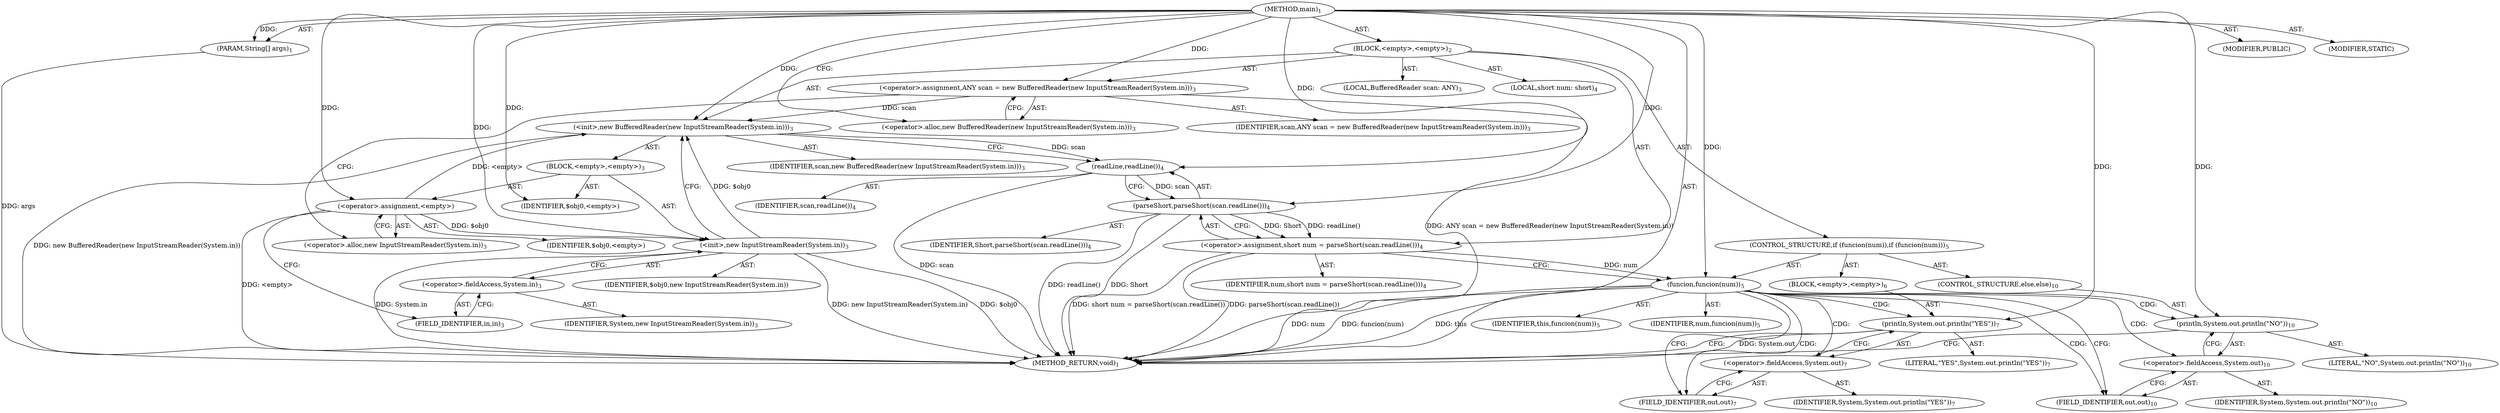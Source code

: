 digraph "main" {  
"19" [label = <(METHOD,main)<SUB>1</SUB>> ]
"20" [label = <(PARAM,String[] args)<SUB>1</SUB>> ]
"21" [label = <(BLOCK,&lt;empty&gt;,&lt;empty&gt;)<SUB>2</SUB>> ]
"4" [label = <(LOCAL,BufferedReader scan: ANY)<SUB>3</SUB>> ]
"22" [label = <(&lt;operator&gt;.assignment,ANY scan = new BufferedReader(new InputStreamReader(System.in)))<SUB>3</SUB>> ]
"23" [label = <(IDENTIFIER,scan,ANY scan = new BufferedReader(new InputStreamReader(System.in)))<SUB>3</SUB>> ]
"24" [label = <(&lt;operator&gt;.alloc,new BufferedReader(new InputStreamReader(System.in)))<SUB>3</SUB>> ]
"25" [label = <(&lt;init&gt;,new BufferedReader(new InputStreamReader(System.in)))<SUB>3</SUB>> ]
"3" [label = <(IDENTIFIER,scan,new BufferedReader(new InputStreamReader(System.in)))<SUB>3</SUB>> ]
"26" [label = <(BLOCK,&lt;empty&gt;,&lt;empty&gt;)<SUB>3</SUB>> ]
"27" [label = <(&lt;operator&gt;.assignment,&lt;empty&gt;)> ]
"28" [label = <(IDENTIFIER,$obj0,&lt;empty&gt;)> ]
"29" [label = <(&lt;operator&gt;.alloc,new InputStreamReader(System.in))<SUB>3</SUB>> ]
"30" [label = <(&lt;init&gt;,new InputStreamReader(System.in))<SUB>3</SUB>> ]
"31" [label = <(IDENTIFIER,$obj0,new InputStreamReader(System.in))> ]
"32" [label = <(&lt;operator&gt;.fieldAccess,System.in)<SUB>3</SUB>> ]
"33" [label = <(IDENTIFIER,System,new InputStreamReader(System.in))<SUB>3</SUB>> ]
"34" [label = <(FIELD_IDENTIFIER,in,in)<SUB>3</SUB>> ]
"35" [label = <(IDENTIFIER,$obj0,&lt;empty&gt;)> ]
"36" [label = <(LOCAL,short num: short)<SUB>4</SUB>> ]
"37" [label = <(&lt;operator&gt;.assignment,short num = parseShort(scan.readLine()))<SUB>4</SUB>> ]
"38" [label = <(IDENTIFIER,num,short num = parseShort(scan.readLine()))<SUB>4</SUB>> ]
"39" [label = <(parseShort,parseShort(scan.readLine()))<SUB>4</SUB>> ]
"40" [label = <(IDENTIFIER,Short,parseShort(scan.readLine()))<SUB>4</SUB>> ]
"41" [label = <(readLine,readLine())<SUB>4</SUB>> ]
"42" [label = <(IDENTIFIER,scan,readLine())<SUB>4</SUB>> ]
"43" [label = <(CONTROL_STRUCTURE,if (funcion(num)),if (funcion(num)))<SUB>5</SUB>> ]
"44" [label = <(funcion,funcion(num))<SUB>5</SUB>> ]
"45" [label = <(IDENTIFIER,this,funcion(num))<SUB>5</SUB>> ]
"46" [label = <(IDENTIFIER,num,funcion(num))<SUB>5</SUB>> ]
"47" [label = <(BLOCK,&lt;empty&gt;,&lt;empty&gt;)<SUB>6</SUB>> ]
"48" [label = <(println,System.out.println(&quot;YES&quot;))<SUB>7</SUB>> ]
"49" [label = <(&lt;operator&gt;.fieldAccess,System.out)<SUB>7</SUB>> ]
"50" [label = <(IDENTIFIER,System,System.out.println(&quot;YES&quot;))<SUB>7</SUB>> ]
"51" [label = <(FIELD_IDENTIFIER,out,out)<SUB>7</SUB>> ]
"52" [label = <(LITERAL,&quot;YES&quot;,System.out.println(&quot;YES&quot;))<SUB>7</SUB>> ]
"53" [label = <(CONTROL_STRUCTURE,else,else)<SUB>10</SUB>> ]
"54" [label = <(println,System.out.println(&quot;NO&quot;))<SUB>10</SUB>> ]
"55" [label = <(&lt;operator&gt;.fieldAccess,System.out)<SUB>10</SUB>> ]
"56" [label = <(IDENTIFIER,System,System.out.println(&quot;NO&quot;))<SUB>10</SUB>> ]
"57" [label = <(FIELD_IDENTIFIER,out,out)<SUB>10</SUB>> ]
"58" [label = <(LITERAL,&quot;NO&quot;,System.out.println(&quot;NO&quot;))<SUB>10</SUB>> ]
"59" [label = <(MODIFIER,PUBLIC)> ]
"60" [label = <(MODIFIER,STATIC)> ]
"61" [label = <(METHOD_RETURN,void)<SUB>1</SUB>> ]
  "19" -> "20"  [ label = "AST: "] 
  "19" -> "21"  [ label = "AST: "] 
  "19" -> "59"  [ label = "AST: "] 
  "19" -> "60"  [ label = "AST: "] 
  "19" -> "61"  [ label = "AST: "] 
  "21" -> "4"  [ label = "AST: "] 
  "21" -> "22"  [ label = "AST: "] 
  "21" -> "25"  [ label = "AST: "] 
  "21" -> "36"  [ label = "AST: "] 
  "21" -> "37"  [ label = "AST: "] 
  "21" -> "43"  [ label = "AST: "] 
  "22" -> "23"  [ label = "AST: "] 
  "22" -> "24"  [ label = "AST: "] 
  "25" -> "3"  [ label = "AST: "] 
  "25" -> "26"  [ label = "AST: "] 
  "26" -> "27"  [ label = "AST: "] 
  "26" -> "30"  [ label = "AST: "] 
  "26" -> "35"  [ label = "AST: "] 
  "27" -> "28"  [ label = "AST: "] 
  "27" -> "29"  [ label = "AST: "] 
  "30" -> "31"  [ label = "AST: "] 
  "30" -> "32"  [ label = "AST: "] 
  "32" -> "33"  [ label = "AST: "] 
  "32" -> "34"  [ label = "AST: "] 
  "37" -> "38"  [ label = "AST: "] 
  "37" -> "39"  [ label = "AST: "] 
  "39" -> "40"  [ label = "AST: "] 
  "39" -> "41"  [ label = "AST: "] 
  "41" -> "42"  [ label = "AST: "] 
  "43" -> "44"  [ label = "AST: "] 
  "43" -> "47"  [ label = "AST: "] 
  "43" -> "53"  [ label = "AST: "] 
  "44" -> "45"  [ label = "AST: "] 
  "44" -> "46"  [ label = "AST: "] 
  "47" -> "48"  [ label = "AST: "] 
  "48" -> "49"  [ label = "AST: "] 
  "48" -> "52"  [ label = "AST: "] 
  "49" -> "50"  [ label = "AST: "] 
  "49" -> "51"  [ label = "AST: "] 
  "53" -> "54"  [ label = "AST: "] 
  "54" -> "55"  [ label = "AST: "] 
  "54" -> "58"  [ label = "AST: "] 
  "55" -> "56"  [ label = "AST: "] 
  "55" -> "57"  [ label = "AST: "] 
  "22" -> "29"  [ label = "CFG: "] 
  "25" -> "41"  [ label = "CFG: "] 
  "37" -> "44"  [ label = "CFG: "] 
  "24" -> "22"  [ label = "CFG: "] 
  "39" -> "37"  [ label = "CFG: "] 
  "44" -> "51"  [ label = "CFG: "] 
  "44" -> "57"  [ label = "CFG: "] 
  "27" -> "34"  [ label = "CFG: "] 
  "30" -> "25"  [ label = "CFG: "] 
  "41" -> "39"  [ label = "CFG: "] 
  "48" -> "61"  [ label = "CFG: "] 
  "54" -> "61"  [ label = "CFG: "] 
  "29" -> "27"  [ label = "CFG: "] 
  "32" -> "30"  [ label = "CFG: "] 
  "49" -> "48"  [ label = "CFG: "] 
  "55" -> "54"  [ label = "CFG: "] 
  "34" -> "32"  [ label = "CFG: "] 
  "51" -> "49"  [ label = "CFG: "] 
  "57" -> "55"  [ label = "CFG: "] 
  "19" -> "24"  [ label = "CFG: "] 
  "20" -> "61"  [ label = "DDG: args"] 
  "22" -> "61"  [ label = "DDG: ANY scan = new BufferedReader(new InputStreamReader(System.in))"] 
  "27" -> "61"  [ label = "DDG: &lt;empty&gt;"] 
  "30" -> "61"  [ label = "DDG: $obj0"] 
  "30" -> "61"  [ label = "DDG: System.in"] 
  "30" -> "61"  [ label = "DDG: new InputStreamReader(System.in)"] 
  "25" -> "61"  [ label = "DDG: new BufferedReader(new InputStreamReader(System.in))"] 
  "41" -> "61"  [ label = "DDG: scan"] 
  "39" -> "61"  [ label = "DDG: readLine()"] 
  "37" -> "61"  [ label = "DDG: parseShort(scan.readLine())"] 
  "37" -> "61"  [ label = "DDG: short num = parseShort(scan.readLine())"] 
  "44" -> "61"  [ label = "DDG: num"] 
  "44" -> "61"  [ label = "DDG: funcion(num)"] 
  "48" -> "61"  [ label = "DDG: System.out"] 
  "44" -> "61"  [ label = "DDG: this"] 
  "39" -> "61"  [ label = "DDG: Short"] 
  "19" -> "20"  [ label = "DDG: "] 
  "19" -> "22"  [ label = "DDG: "] 
  "39" -> "37"  [ label = "DDG: Short"] 
  "39" -> "37"  [ label = "DDG: readLine()"] 
  "22" -> "25"  [ label = "DDG: scan"] 
  "19" -> "25"  [ label = "DDG: "] 
  "27" -> "25"  [ label = "DDG: &lt;empty&gt;"] 
  "30" -> "25"  [ label = "DDG: $obj0"] 
  "19" -> "27"  [ label = "DDG: "] 
  "19" -> "35"  [ label = "DDG: "] 
  "19" -> "39"  [ label = "DDG: "] 
  "41" -> "39"  [ label = "DDG: scan"] 
  "19" -> "44"  [ label = "DDG: "] 
  "37" -> "44"  [ label = "DDG: num"] 
  "27" -> "30"  [ label = "DDG: $obj0"] 
  "19" -> "30"  [ label = "DDG: "] 
  "25" -> "41"  [ label = "DDG: scan"] 
  "19" -> "41"  [ label = "DDG: "] 
  "19" -> "48"  [ label = "DDG: "] 
  "19" -> "54"  [ label = "DDG: "] 
  "44" -> "48"  [ label = "CDG: "] 
  "44" -> "49"  [ label = "CDG: "] 
  "44" -> "51"  [ label = "CDG: "] 
  "44" -> "57"  [ label = "CDG: "] 
  "44" -> "54"  [ label = "CDG: "] 
  "44" -> "55"  [ label = "CDG: "] 
}
